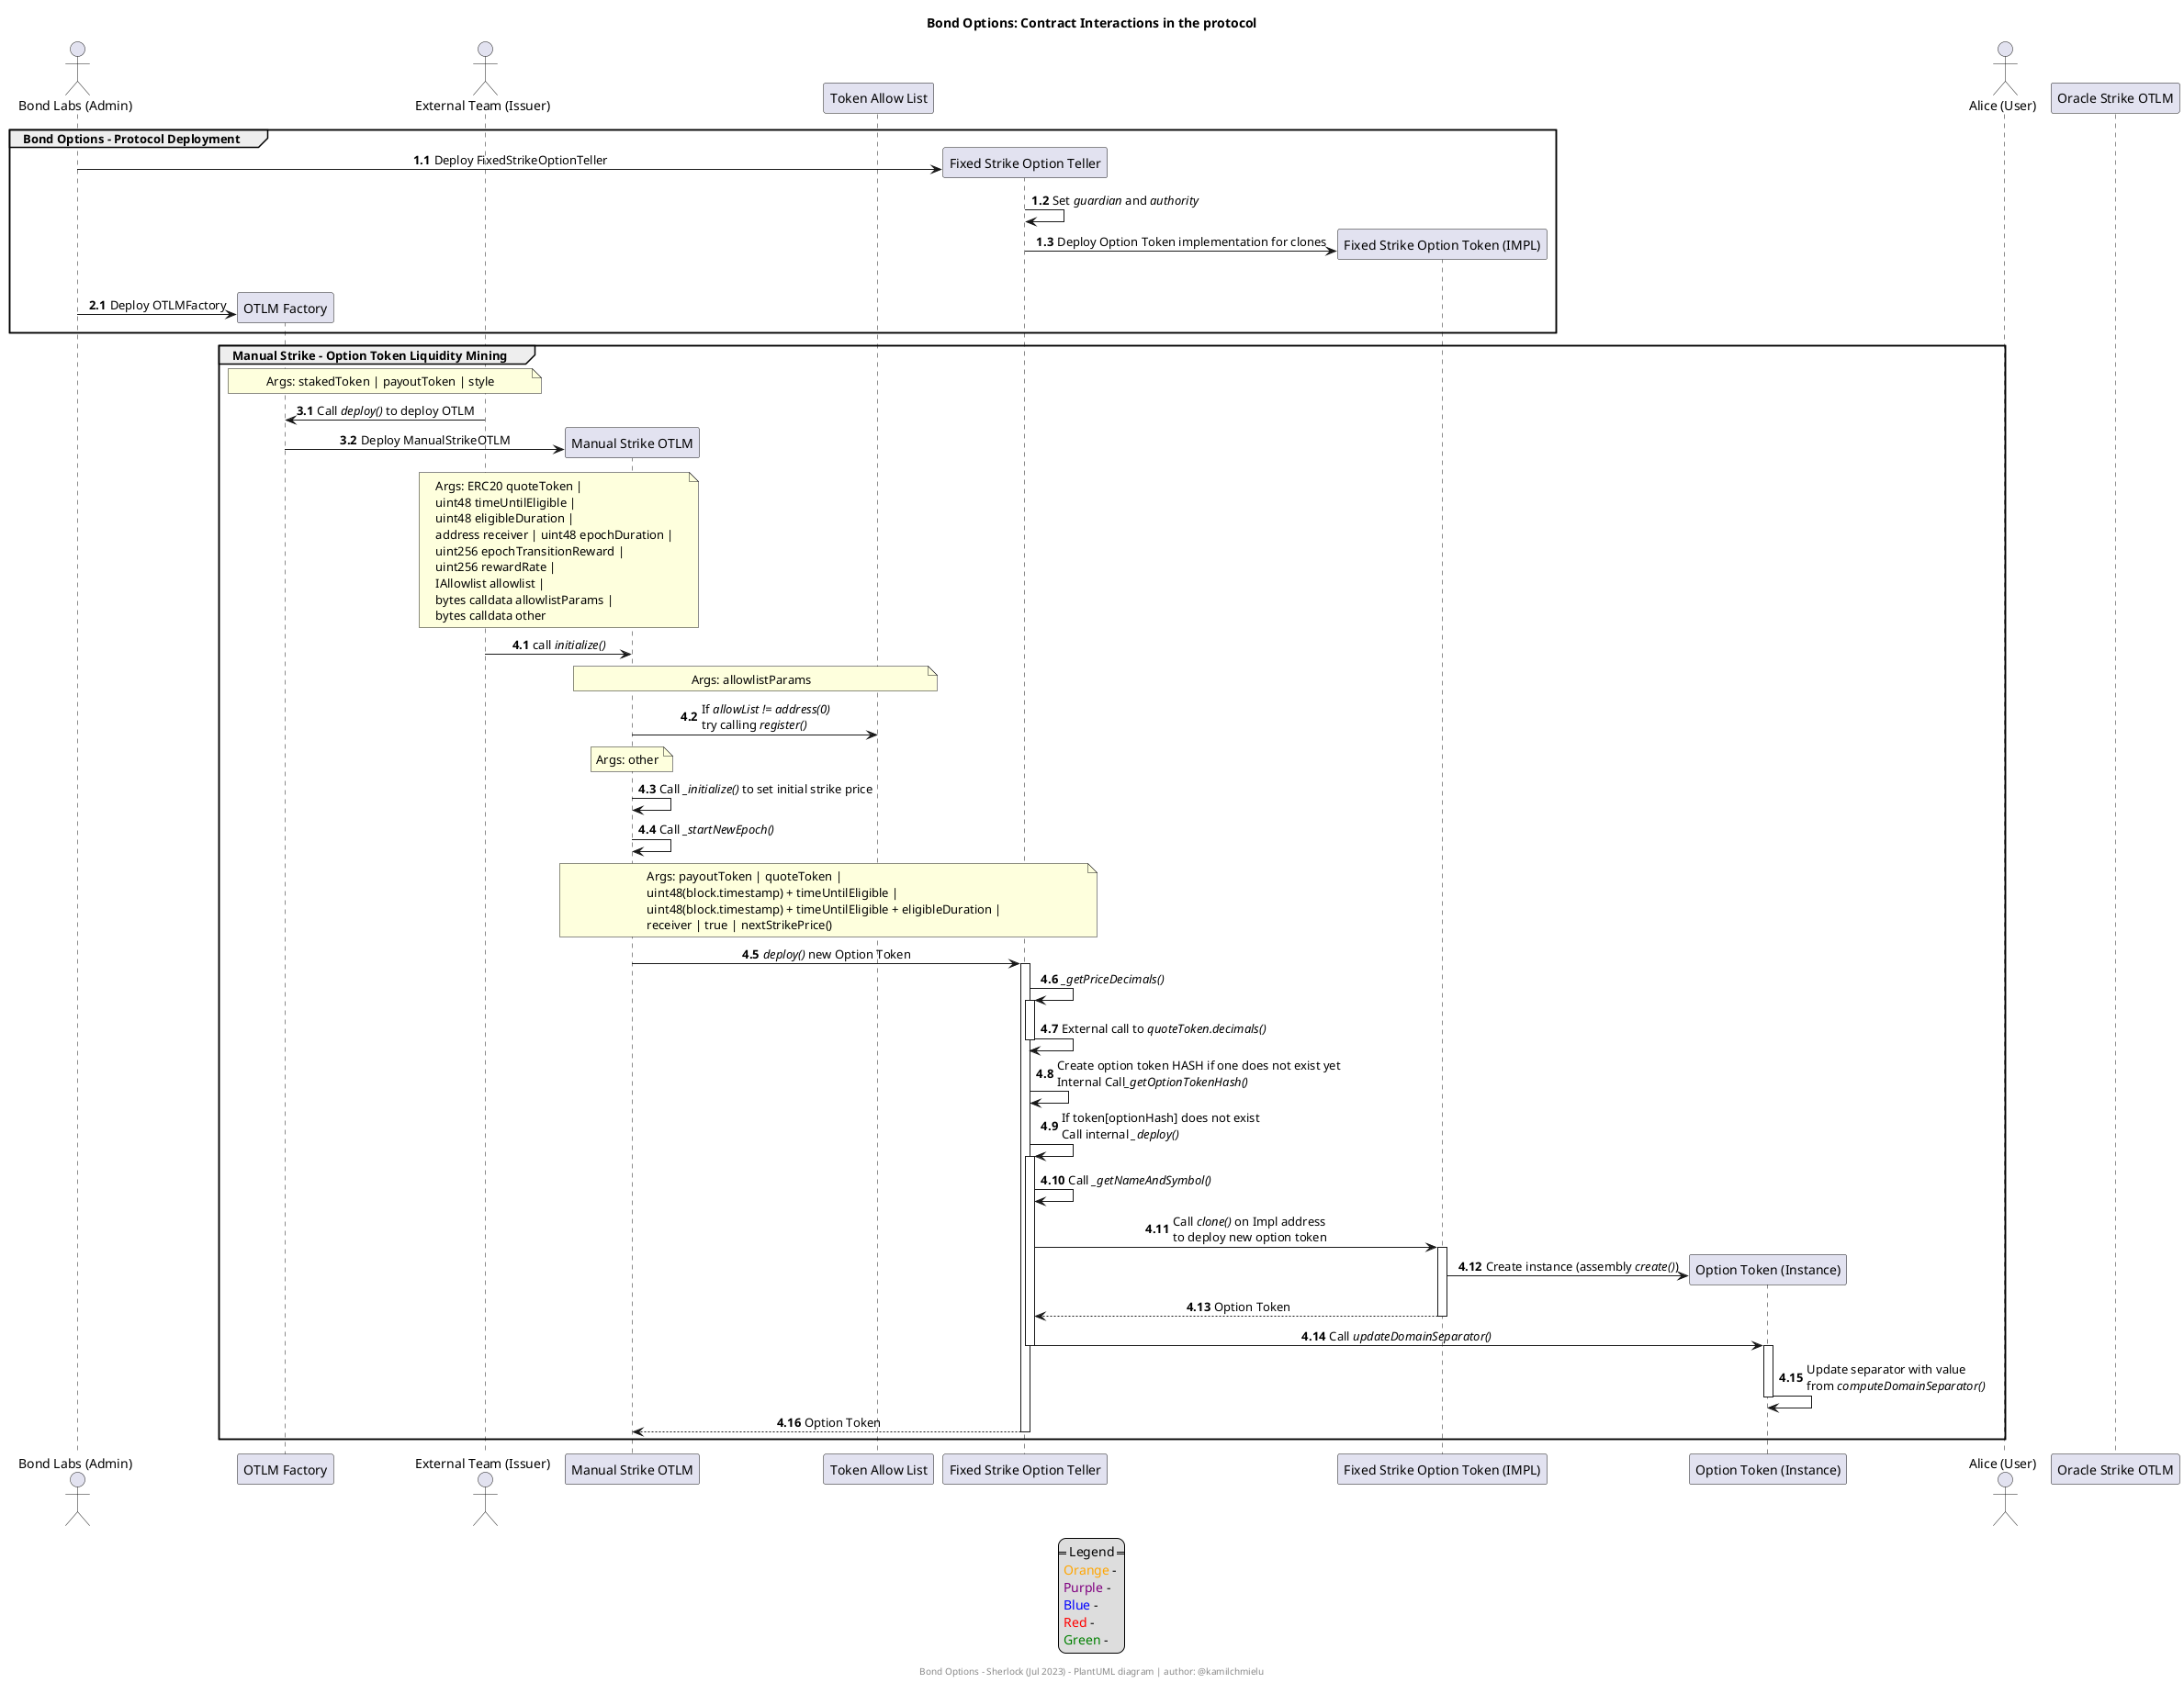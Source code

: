 @startuml
title Bond Options: Contract Interactions in the protocol

/' //////////////////////////////////////////////////////////////////
//                      System Participants                        //
////////////////////////////////////////////////////////////////// '/

actor "Bond Labs (Admin)" as Admin
participant "OTLM Factory" as OTLMFactory
actor "External Team (Issuer)" as Issuer
participant "Manual Strike OTLM" as ManualStrikeOTLM

participant "Token Allow List" as TokenAllowList

participant "Fixed Strike Option Teller" as FixedStrikeOptionTeller
participant "Fixed Strike Option Token (IMPL)" as FixedStrikeOptionToken

participant "Option Token (Instance)" as OptionToken

actor "Alice (User)" as User

participant "Oracle Strike OTLM" as OracleStrikeOTLM


/' //////////////////////////////////////////////////////////////////
//                         Interactions                            //
////////////////////////////////////////////////////////////////// '/
'Numbers are in the A.B.C format, by calling `inc A` you will increase the first number by 1'
autonumber 1.1
group Bond Options - Protocol Deployment
    Admin -> FixedStrikeOptionTeller ** : Deploy FixedStrikeOptionTeller
    FixedStrikeOptionTeller -> FixedStrikeOptionTeller: Set //guardian// and //authority//
    FixedStrikeOptionTeller -> FixedStrikeOptionToken ** : Deploy Option Token implementation for clones
    |||
    autonumber inc A
    Admin -> OTLMFactory ** : Deploy OTLMFactory
end

autonumber inc A
group Manual Strike - Option Token Liquidity Mining
    note over Issuer, OTLMFactory: Args: stakedToken | payoutToken | style
    Issuer -> OTLMFactory: Call //deploy()// to deploy OTLM
    OTLMFactory -> ManualStrikeOTLM ** : Deploy ManualStrikeOTLM

    autonumber inc A
    note over Issuer, ManualStrikeOTLM 
        Args: ERC20 quoteToken |
        uint48 timeUntilEligible |
        uint48 eligibleDuration |
        address receiver | uint48 epochDuration |
        uint256 epochTransitionReward |
        uint256 rewardRate |
        IAllowlist allowlist |
        bytes calldata allowlistParams |
        bytes calldata other
    end note
    Issuer -> ManualStrikeOTLM: call //initialize()//
    
    note over ManualStrikeOTLM, TokenAllowList: Args: allowlistParams
    ManualStrikeOTLM -> TokenAllowList: If //allowList != address(0)//\ntry calling //register()//

    note over ManualStrikeOTLM: Args: other
    ManualStrikeOTLM -> ManualStrikeOTLM: Call //_initialize()// to set initial strike price

    ManualStrikeOTLM -> ManualStrikeOTLM: Call //_startNewEpoch()//

    note over ManualStrikeOTLM, FixedStrikeOptionTeller
        Args: payoutToken | quoteToken |
        uint48(block.timestamp) + timeUntilEligible |
        uint48(block.timestamp) + timeUntilEligible + eligibleDuration |
        receiver | true | nextStrikePrice()
    end note

    ManualStrikeOTLM -> FixedStrikeOptionTeller ++ : //deploy()// new Option Token
    FixedStrikeOptionTeller -> FixedStrikeOptionTeller ++ : //_getPriceDecimals()//
    FixedStrikeOptionTeller -> FixedStrikeOptionTeller -- : External call to //quoteToken.decimals()//
    FixedStrikeOptionTeller -> FixedStrikeOptionTeller: Create option token HASH if one does not exist yet\nInternal Call//_getOptionTokenHash()//
    FixedStrikeOptionTeller -> FixedStrikeOptionTeller ++ : If token[optionHash] does not exist\nCall internal //_deploy()//
    FixedStrikeOptionTeller -> FixedStrikeOptionTeller: Call //_getNameAndSymbol()//
    FixedStrikeOptionTeller -> FixedStrikeOptionToken ++ : Call //clone()// on Impl address\nto deploy new option token
    FixedStrikeOptionToken -> OptionToken **: Create instance (assembly //create()//)
    return Option Token
    FixedStrikeOptionTeller -> OptionToken --++ : Call //updateDomainSeparator()//
    OptionToken -> OptionToken -- : Update separator with value\nfrom //computeDomainSeparator()//
    return Option Token
end

/' //////////////////////////////////////////////////////////////////
//                            Legend                               //
////////////////////////////////////////////////////////////////// '/

legend
    == Legend ==
    <font color=orange>Orange</font> - 
    <font color=purple>Purple</font> - 
    <font color=blue>Blue</font> - 
    <font color=red>Red</font> - 
    <font color=green>Green</font> - 
endlegend

/' //////////////////////////////////////////////////////////////////
//                            Styling                              //
////////////////////////////////////////////////////////////////// '/

skinparam sequenceMessageAlign center
skinparam note {
    BorderColor black
    BackgroundColor white
    FontColor black
}
skinparam participant {
    FontSize 25
    BackgroundColor lightgray
}

footer Bond Options - Sherlock (Jul 2023) - PlantUML diagram | author: @kamilchmielu
@enduml
